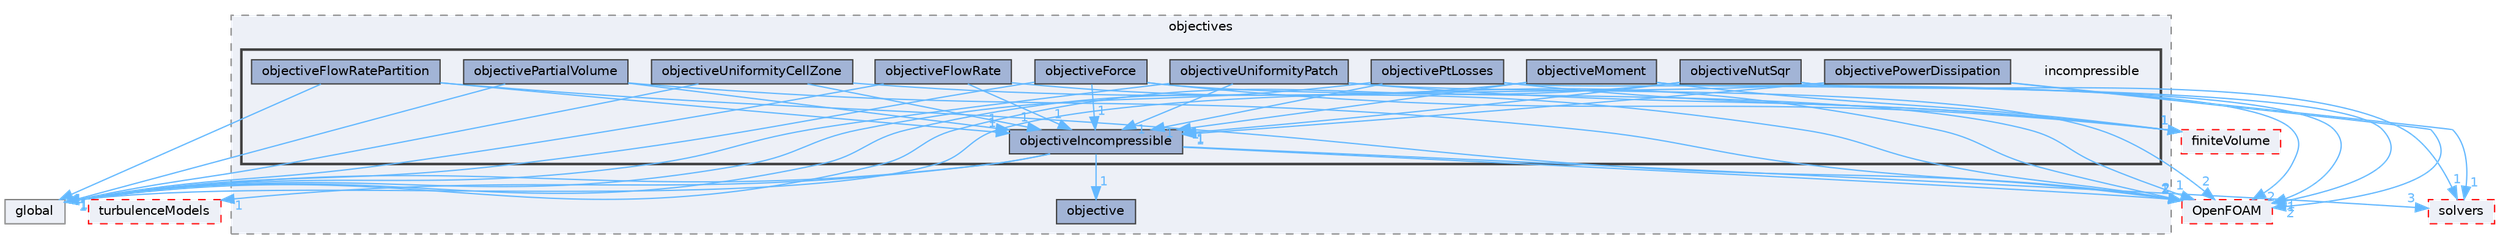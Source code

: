 digraph "src/optimisation/adjointOptimisation/adjoint/objectives/incompressible"
{
 // LATEX_PDF_SIZE
  bgcolor="transparent";
  edge [fontname=Helvetica,fontsize=10,labelfontname=Helvetica,labelfontsize=10];
  node [fontname=Helvetica,fontsize=10,shape=box,height=0.2,width=0.4];
  compound=true
  subgraph clusterdir_1b1529705a9baeac752d91ac401dda71 {
    graph [ bgcolor="#edf0f7", pencolor="grey50", label="objectives", fontname=Helvetica,fontsize=10 style="filled,dashed", URL="dir_1b1529705a9baeac752d91ac401dda71.html",tooltip=""]
  dir_a0aa4c38d3dff1485247f6f20d658516 [label="objective", fillcolor="#a2b4d6", color="grey25", style="filled", URL="dir_a0aa4c38d3dff1485247f6f20d658516.html",tooltip=""];
  subgraph clusterdir_59bc66a6dc9243eca0911879966deb11 {
    graph [ bgcolor="#edf0f7", pencolor="grey25", label="", fontname=Helvetica,fontsize=10 style="filled,bold", URL="dir_59bc66a6dc9243eca0911879966deb11.html",tooltip=""]
    dir_59bc66a6dc9243eca0911879966deb11 [shape=plaintext, label="incompressible"];
  dir_34ece67c0a182036b138ef993fa245b0 [label="objectiveFlowRate", fillcolor="#a2b4d6", color="grey25", style="filled", URL="dir_34ece67c0a182036b138ef993fa245b0.html",tooltip=""];
  dir_536e0fc47091042a45bb91616f8965a0 [label="objectiveFlowRatePartition", fillcolor="#a2b4d6", color="grey25", style="filled", URL="dir_536e0fc47091042a45bb91616f8965a0.html",tooltip=""];
  dir_e5adca1ed4c7ee0b6c5d83482edac4e0 [label="objectiveForce", fillcolor="#a2b4d6", color="grey25", style="filled", URL="dir_e5adca1ed4c7ee0b6c5d83482edac4e0.html",tooltip=""];
  dir_c41866a3dc3254ac17157dda7c270a3c [label="objectiveIncompressible", fillcolor="#a2b4d6", color="grey25", style="filled", URL="dir_c41866a3dc3254ac17157dda7c270a3c.html",tooltip=""];
  dir_2b22ac1697025cb4bb12002679ddb0b6 [label="objectiveMoment", fillcolor="#a2b4d6", color="grey25", style="filled", URL="dir_2b22ac1697025cb4bb12002679ddb0b6.html",tooltip=""];
  dir_394e97727b9e07f169f95b82f6f9cf85 [label="objectiveNutSqr", fillcolor="#a2b4d6", color="grey25", style="filled", URL="dir_394e97727b9e07f169f95b82f6f9cf85.html",tooltip=""];
  dir_06cf508ef43d210fe8dc81e254487fa3 [label="objectivePartialVolume", fillcolor="#a2b4d6", color="grey25", style="filled", URL="dir_06cf508ef43d210fe8dc81e254487fa3.html",tooltip=""];
  dir_ab05c0412798d08577b8e24ffa107366 [label="objectivePowerDissipation", fillcolor="#a2b4d6", color="grey25", style="filled", URL="dir_ab05c0412798d08577b8e24ffa107366.html",tooltip=""];
  dir_ee4638ca04e52bf3254d9ace5e0ca019 [label="objectivePtLosses", fillcolor="#a2b4d6", color="grey25", style="filled", URL="dir_ee4638ca04e52bf3254d9ace5e0ca019.html",tooltip=""];
  dir_1d01bdd5bdb0f457ea6958e5c11b1285 [label="objectiveUniformityCellZone", fillcolor="#a2b4d6", color="grey25", style="filled", URL="dir_1d01bdd5bdb0f457ea6958e5c11b1285.html",tooltip=""];
  dir_466f70d5bceae9cb9ea016ba690a5f25 [label="objectiveUniformityPatch", fillcolor="#a2b4d6", color="grey25", style="filled", URL="dir_466f70d5bceae9cb9ea016ba690a5f25.html",tooltip=""];
  }
  }
  dir_dd56dc4c5f6c51768e20e60d3fce2a94 [label="global", fillcolor="#edf0f7", color="grey50", style="filled", URL="dir_dd56dc4c5f6c51768e20e60d3fce2a94.html",tooltip=""];
  dir_c5473ff19b20e6ec4dfe5c310b3778a8 [label="OpenFOAM", fillcolor="#edf0f7", color="red", style="filled,dashed", URL="dir_c5473ff19b20e6ec4dfe5c310b3778a8.html",tooltip=""];
  dir_9bd15774b555cf7259a6fa18f99fe99b [label="finiteVolume", fillcolor="#edf0f7", color="red", style="filled,dashed", URL="dir_9bd15774b555cf7259a6fa18f99fe99b.html",tooltip=""];
  dir_f1ea2e00111d8324be054b4e32e6ee53 [label="solvers", fillcolor="#edf0f7", color="red", style="filled,dashed", URL="dir_f1ea2e00111d8324be054b4e32e6ee53.html",tooltip=""];
  dir_65c5a1cbdce3964d4a2bd5a2c0168e6b [label="turbulenceModels", fillcolor="#edf0f7", color="red", style="filled,dashed", URL="dir_65c5a1cbdce3964d4a2bd5a2c0168e6b.html",tooltip=""];
  dir_34ece67c0a182036b138ef993fa245b0->dir_c41866a3dc3254ac17157dda7c270a3c [headlabel="1", labeldistance=1.5 headhref="dir_002658_002661.html" href="dir_002658_002661.html" color="steelblue1" fontcolor="steelblue1"];
  dir_34ece67c0a182036b138ef993fa245b0->dir_c5473ff19b20e6ec4dfe5c310b3778a8 [headlabel="2", labeldistance=1.5 headhref="dir_002658_002695.html" href="dir_002658_002695.html" color="steelblue1" fontcolor="steelblue1"];
  dir_34ece67c0a182036b138ef993fa245b0->dir_dd56dc4c5f6c51768e20e60d3fce2a94 [headlabel="1", labeldistance=1.5 headhref="dir_002658_001646.html" href="dir_002658_001646.html" color="steelblue1" fontcolor="steelblue1"];
  dir_536e0fc47091042a45bb91616f8965a0->dir_c41866a3dc3254ac17157dda7c270a3c [headlabel="1", labeldistance=1.5 headhref="dir_002659_002661.html" href="dir_002659_002661.html" color="steelblue1" fontcolor="steelblue1"];
  dir_536e0fc47091042a45bb91616f8965a0->dir_c5473ff19b20e6ec4dfe5c310b3778a8 [headlabel="2", labeldistance=1.5 headhref="dir_002659_002695.html" href="dir_002659_002695.html" color="steelblue1" fontcolor="steelblue1"];
  dir_536e0fc47091042a45bb91616f8965a0->dir_dd56dc4c5f6c51768e20e60d3fce2a94 [headlabel="1", labeldistance=1.5 headhref="dir_002659_001646.html" href="dir_002659_001646.html" color="steelblue1" fontcolor="steelblue1"];
  dir_e5adca1ed4c7ee0b6c5d83482edac4e0->dir_9bd15774b555cf7259a6fa18f99fe99b [headlabel="1", labeldistance=1.5 headhref="dir_002660_001387.html" href="dir_002660_001387.html" color="steelblue1" fontcolor="steelblue1"];
  dir_e5adca1ed4c7ee0b6c5d83482edac4e0->dir_c41866a3dc3254ac17157dda7c270a3c [headlabel="1", labeldistance=1.5 headhref="dir_002660_002661.html" href="dir_002660_002661.html" color="steelblue1" fontcolor="steelblue1"];
  dir_e5adca1ed4c7ee0b6c5d83482edac4e0->dir_c5473ff19b20e6ec4dfe5c310b3778a8 [headlabel="1", labeldistance=1.5 headhref="dir_002660_002695.html" href="dir_002660_002695.html" color="steelblue1" fontcolor="steelblue1"];
  dir_e5adca1ed4c7ee0b6c5d83482edac4e0->dir_dd56dc4c5f6c51768e20e60d3fce2a94 [headlabel="1", labeldistance=1.5 headhref="dir_002660_001646.html" href="dir_002660_001646.html" color="steelblue1" fontcolor="steelblue1"];
  dir_c41866a3dc3254ac17157dda7c270a3c->dir_65c5a1cbdce3964d4a2bd5a2c0168e6b [headlabel="1", labeldistance=1.5 headhref="dir_002661_004142.html" href="dir_002661_004142.html" color="steelblue1" fontcolor="steelblue1"];
  dir_c41866a3dc3254ac17157dda7c270a3c->dir_a0aa4c38d3dff1485247f6f20d658516 [headlabel="1", labeldistance=1.5 headhref="dir_002661_002657.html" href="dir_002661_002657.html" color="steelblue1" fontcolor="steelblue1"];
  dir_c41866a3dc3254ac17157dda7c270a3c->dir_c5473ff19b20e6ec4dfe5c310b3778a8 [headlabel="1", labeldistance=1.5 headhref="dir_002661_002695.html" href="dir_002661_002695.html" color="steelblue1" fontcolor="steelblue1"];
  dir_c41866a3dc3254ac17157dda7c270a3c->dir_dd56dc4c5f6c51768e20e60d3fce2a94 [headlabel="1", labeldistance=1.5 headhref="dir_002661_001646.html" href="dir_002661_001646.html" color="steelblue1" fontcolor="steelblue1"];
  dir_c41866a3dc3254ac17157dda7c270a3c->dir_f1ea2e00111d8324be054b4e32e6ee53 [headlabel="3", labeldistance=1.5 headhref="dir_002661_003659.html" href="dir_002661_003659.html" color="steelblue1" fontcolor="steelblue1"];
  dir_2b22ac1697025cb4bb12002679ddb0b6->dir_9bd15774b555cf7259a6fa18f99fe99b [headlabel="1", labeldistance=1.5 headhref="dir_002665_001387.html" href="dir_002665_001387.html" color="steelblue1" fontcolor="steelblue1"];
  dir_2b22ac1697025cb4bb12002679ddb0b6->dir_c41866a3dc3254ac17157dda7c270a3c [headlabel="1", labeldistance=1.5 headhref="dir_002665_002661.html" href="dir_002665_002661.html" color="steelblue1" fontcolor="steelblue1"];
  dir_2b22ac1697025cb4bb12002679ddb0b6->dir_c5473ff19b20e6ec4dfe5c310b3778a8 [headlabel="1", labeldistance=1.5 headhref="dir_002665_002695.html" href="dir_002665_002695.html" color="steelblue1" fontcolor="steelblue1"];
  dir_2b22ac1697025cb4bb12002679ddb0b6->dir_dd56dc4c5f6c51768e20e60d3fce2a94 [headlabel="1", labeldistance=1.5 headhref="dir_002665_001646.html" href="dir_002665_001646.html" color="steelblue1" fontcolor="steelblue1"];
  dir_394e97727b9e07f169f95b82f6f9cf85->dir_c41866a3dc3254ac17157dda7c270a3c [headlabel="1", labeldistance=1.5 headhref="dir_002666_002661.html" href="dir_002666_002661.html" color="steelblue1" fontcolor="steelblue1"];
  dir_394e97727b9e07f169f95b82f6f9cf85->dir_c5473ff19b20e6ec4dfe5c310b3778a8 [headlabel="1", labeldistance=1.5 headhref="dir_002666_002695.html" href="dir_002666_002695.html" color="steelblue1" fontcolor="steelblue1"];
  dir_394e97727b9e07f169f95b82f6f9cf85->dir_dd56dc4c5f6c51768e20e60d3fce2a94 [headlabel="1", labeldistance=1.5 headhref="dir_002666_001646.html" href="dir_002666_001646.html" color="steelblue1" fontcolor="steelblue1"];
  dir_394e97727b9e07f169f95b82f6f9cf85->dir_f1ea2e00111d8324be054b4e32e6ee53 [headlabel="1", labeldistance=1.5 headhref="dir_002666_003659.html" href="dir_002666_003659.html" color="steelblue1" fontcolor="steelblue1"];
  dir_06cf508ef43d210fe8dc81e254487fa3->dir_c41866a3dc3254ac17157dda7c270a3c [headlabel="1", labeldistance=1.5 headhref="dir_002667_002661.html" href="dir_002667_002661.html" color="steelblue1" fontcolor="steelblue1"];
  dir_06cf508ef43d210fe8dc81e254487fa3->dir_c5473ff19b20e6ec4dfe5c310b3778a8 [headlabel="2", labeldistance=1.5 headhref="dir_002667_002695.html" href="dir_002667_002695.html" color="steelblue1" fontcolor="steelblue1"];
  dir_06cf508ef43d210fe8dc81e254487fa3->dir_dd56dc4c5f6c51768e20e60d3fce2a94 [headlabel="1", labeldistance=1.5 headhref="dir_002667_001646.html" href="dir_002667_001646.html" color="steelblue1" fontcolor="steelblue1"];
  dir_ab05c0412798d08577b8e24ffa107366->dir_c41866a3dc3254ac17157dda7c270a3c [headlabel="1", labeldistance=1.5 headhref="dir_002668_002661.html" href="dir_002668_002661.html" color="steelblue1" fontcolor="steelblue1"];
  dir_ab05c0412798d08577b8e24ffa107366->dir_c5473ff19b20e6ec4dfe5c310b3778a8 [headlabel="2", labeldistance=1.5 headhref="dir_002668_002695.html" href="dir_002668_002695.html" color="steelblue1" fontcolor="steelblue1"];
  dir_ab05c0412798d08577b8e24ffa107366->dir_dd56dc4c5f6c51768e20e60d3fce2a94 [headlabel="1", labeldistance=1.5 headhref="dir_002668_001646.html" href="dir_002668_001646.html" color="steelblue1" fontcolor="steelblue1"];
  dir_ab05c0412798d08577b8e24ffa107366->dir_f1ea2e00111d8324be054b4e32e6ee53 [headlabel="1", labeldistance=1.5 headhref="dir_002668_003659.html" href="dir_002668_003659.html" color="steelblue1" fontcolor="steelblue1"];
  dir_ee4638ca04e52bf3254d9ace5e0ca019->dir_9bd15774b555cf7259a6fa18f99fe99b [headlabel="1", labeldistance=1.5 headhref="dir_002669_001387.html" href="dir_002669_001387.html" color="steelblue1" fontcolor="steelblue1"];
  dir_ee4638ca04e52bf3254d9ace5e0ca019->dir_c41866a3dc3254ac17157dda7c270a3c [headlabel="1", labeldistance=1.5 headhref="dir_002669_002661.html" href="dir_002669_002661.html" color="steelblue1" fontcolor="steelblue1"];
  dir_ee4638ca04e52bf3254d9ace5e0ca019->dir_c5473ff19b20e6ec4dfe5c310b3778a8 [headlabel="2", labeldistance=1.5 headhref="dir_002669_002695.html" href="dir_002669_002695.html" color="steelblue1" fontcolor="steelblue1"];
  dir_ee4638ca04e52bf3254d9ace5e0ca019->dir_dd56dc4c5f6c51768e20e60d3fce2a94 [headlabel="1", labeldistance=1.5 headhref="dir_002669_001646.html" href="dir_002669_001646.html" color="steelblue1" fontcolor="steelblue1"];
  dir_1d01bdd5bdb0f457ea6958e5c11b1285->dir_c41866a3dc3254ac17157dda7c270a3c [headlabel="1", labeldistance=1.5 headhref="dir_002671_002661.html" href="dir_002671_002661.html" color="steelblue1" fontcolor="steelblue1"];
  dir_1d01bdd5bdb0f457ea6958e5c11b1285->dir_c5473ff19b20e6ec4dfe5c310b3778a8 [headlabel="2", labeldistance=1.5 headhref="dir_002671_002695.html" href="dir_002671_002695.html" color="steelblue1" fontcolor="steelblue1"];
  dir_1d01bdd5bdb0f457ea6958e5c11b1285->dir_dd56dc4c5f6c51768e20e60d3fce2a94 [headlabel="1", labeldistance=1.5 headhref="dir_002671_001646.html" href="dir_002671_001646.html" color="steelblue1" fontcolor="steelblue1"];
  dir_466f70d5bceae9cb9ea016ba690a5f25->dir_9bd15774b555cf7259a6fa18f99fe99b [headlabel="1", labeldistance=1.5 headhref="dir_002672_001387.html" href="dir_002672_001387.html" color="steelblue1" fontcolor="steelblue1"];
  dir_466f70d5bceae9cb9ea016ba690a5f25->dir_c41866a3dc3254ac17157dda7c270a3c [headlabel="1", labeldistance=1.5 headhref="dir_002672_002661.html" href="dir_002672_002661.html" color="steelblue1" fontcolor="steelblue1"];
  dir_466f70d5bceae9cb9ea016ba690a5f25->dir_c5473ff19b20e6ec4dfe5c310b3778a8 [headlabel="2", labeldistance=1.5 headhref="dir_002672_002695.html" href="dir_002672_002695.html" color="steelblue1" fontcolor="steelblue1"];
  dir_466f70d5bceae9cb9ea016ba690a5f25->dir_dd56dc4c5f6c51768e20e60d3fce2a94 [headlabel="1", labeldistance=1.5 headhref="dir_002672_001646.html" href="dir_002672_001646.html" color="steelblue1" fontcolor="steelblue1"];
}
